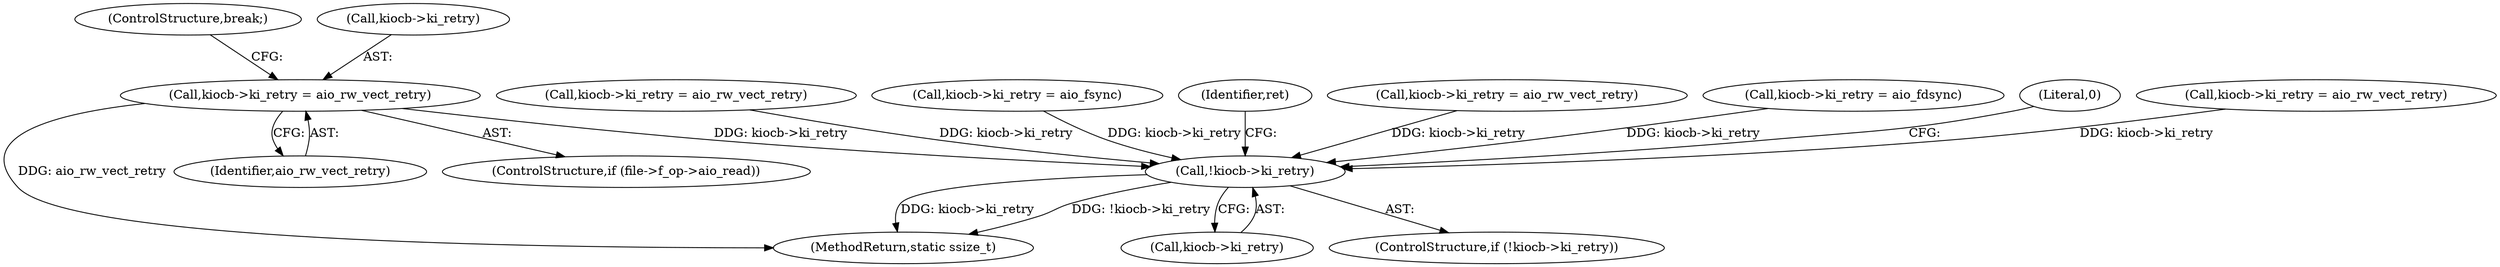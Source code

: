 digraph "0_linux_a70b52ec1aaeaf60f4739edb1b422827cb6f3893@pointer" {
"1000168" [label="(Call,kiocb->ki_retry = aio_rw_vect_retry)"];
"1000349" [label="(Call,!kiocb->ki_retry)"];
"1000262" [label="(Call,kiocb->ki_retry = aio_rw_vect_retry)"];
"1000162" [label="(ControlStructure,if (file->f_op->aio_read))"];
"1000168" [label="(Call,kiocb->ki_retry = aio_rw_vect_retry)"];
"1000350" [label="(Call,kiocb->ki_retry)"];
"1000318" [label="(Call,kiocb->ki_retry = aio_fdsync)"];
"1000357" [label="(MethodReturn,static ssize_t)"];
"1000356" [label="(Literal,0)"];
"1000301" [label="(Call,kiocb->ki_retry = aio_rw_vect_retry)"];
"1000349" [label="(Call,!kiocb->ki_retry)"];
"1000173" [label="(ControlStructure,break;)"];
"1000223" [label="(Call,kiocb->ki_retry = aio_rw_vect_retry)"];
"1000172" [label="(Identifier,aio_rw_vect_retry)"];
"1000169" [label="(Call,kiocb->ki_retry)"];
"1000335" [label="(Call,kiocb->ki_retry = aio_fsync)"];
"1000348" [label="(ControlStructure,if (!kiocb->ki_retry))"];
"1000354" [label="(Identifier,ret)"];
"1000168" -> "1000162"  [label="AST: "];
"1000168" -> "1000172"  [label="CFG: "];
"1000169" -> "1000168"  [label="AST: "];
"1000172" -> "1000168"  [label="AST: "];
"1000173" -> "1000168"  [label="CFG: "];
"1000168" -> "1000357"  [label="DDG: aio_rw_vect_retry"];
"1000168" -> "1000349"  [label="DDG: kiocb->ki_retry"];
"1000349" -> "1000348"  [label="AST: "];
"1000349" -> "1000350"  [label="CFG: "];
"1000350" -> "1000349"  [label="AST: "];
"1000354" -> "1000349"  [label="CFG: "];
"1000356" -> "1000349"  [label="CFG: "];
"1000349" -> "1000357"  [label="DDG: !kiocb->ki_retry"];
"1000349" -> "1000357"  [label="DDG: kiocb->ki_retry"];
"1000335" -> "1000349"  [label="DDG: kiocb->ki_retry"];
"1000318" -> "1000349"  [label="DDG: kiocb->ki_retry"];
"1000262" -> "1000349"  [label="DDG: kiocb->ki_retry"];
"1000301" -> "1000349"  [label="DDG: kiocb->ki_retry"];
"1000223" -> "1000349"  [label="DDG: kiocb->ki_retry"];
}
